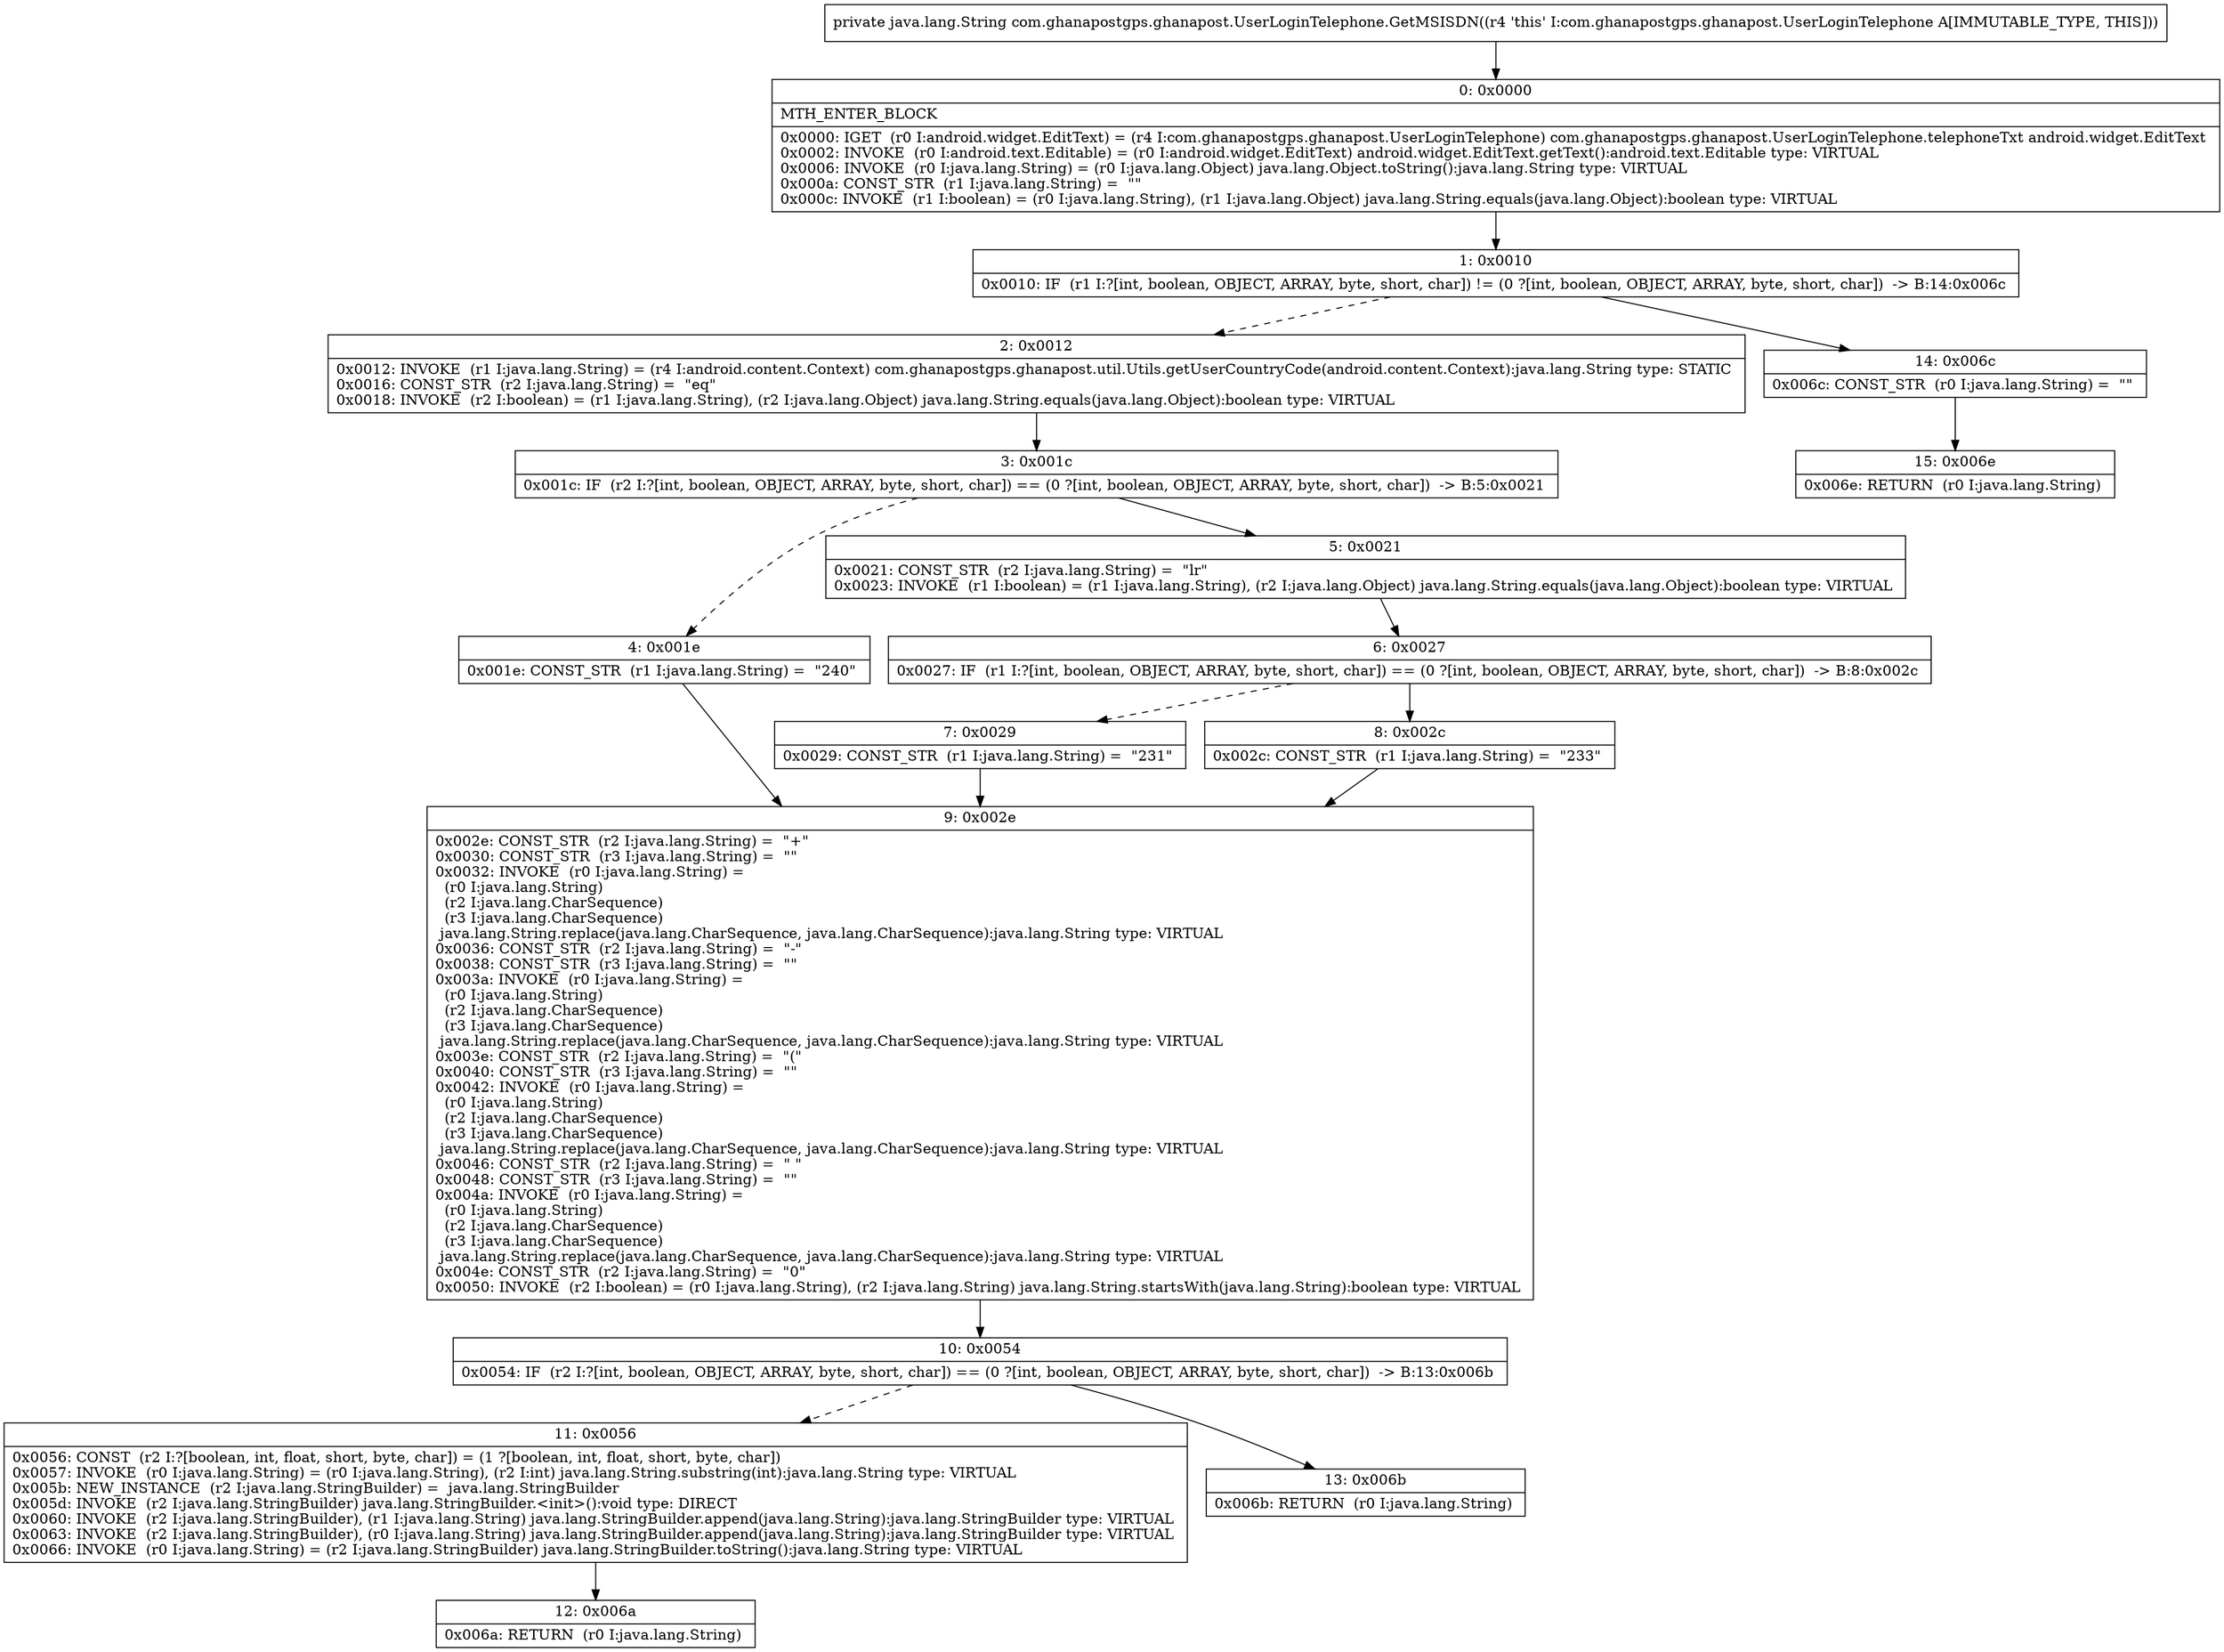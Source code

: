 digraph "CFG forcom.ghanapostgps.ghanapost.UserLoginTelephone.GetMSISDN()Ljava\/lang\/String;" {
Node_0 [shape=record,label="{0\:\ 0x0000|MTH_ENTER_BLOCK\l|0x0000: IGET  (r0 I:android.widget.EditText) = (r4 I:com.ghanapostgps.ghanapost.UserLoginTelephone) com.ghanapostgps.ghanapost.UserLoginTelephone.telephoneTxt android.widget.EditText \l0x0002: INVOKE  (r0 I:android.text.Editable) = (r0 I:android.widget.EditText) android.widget.EditText.getText():android.text.Editable type: VIRTUAL \l0x0006: INVOKE  (r0 I:java.lang.String) = (r0 I:java.lang.Object) java.lang.Object.toString():java.lang.String type: VIRTUAL \l0x000a: CONST_STR  (r1 I:java.lang.String) =  \"\" \l0x000c: INVOKE  (r1 I:boolean) = (r0 I:java.lang.String), (r1 I:java.lang.Object) java.lang.String.equals(java.lang.Object):boolean type: VIRTUAL \l}"];
Node_1 [shape=record,label="{1\:\ 0x0010|0x0010: IF  (r1 I:?[int, boolean, OBJECT, ARRAY, byte, short, char]) != (0 ?[int, boolean, OBJECT, ARRAY, byte, short, char])  \-\> B:14:0x006c \l}"];
Node_2 [shape=record,label="{2\:\ 0x0012|0x0012: INVOKE  (r1 I:java.lang.String) = (r4 I:android.content.Context) com.ghanapostgps.ghanapost.util.Utils.getUserCountryCode(android.content.Context):java.lang.String type: STATIC \l0x0016: CONST_STR  (r2 I:java.lang.String) =  \"eq\" \l0x0018: INVOKE  (r2 I:boolean) = (r1 I:java.lang.String), (r2 I:java.lang.Object) java.lang.String.equals(java.lang.Object):boolean type: VIRTUAL \l}"];
Node_3 [shape=record,label="{3\:\ 0x001c|0x001c: IF  (r2 I:?[int, boolean, OBJECT, ARRAY, byte, short, char]) == (0 ?[int, boolean, OBJECT, ARRAY, byte, short, char])  \-\> B:5:0x0021 \l}"];
Node_4 [shape=record,label="{4\:\ 0x001e|0x001e: CONST_STR  (r1 I:java.lang.String) =  \"240\" \l}"];
Node_5 [shape=record,label="{5\:\ 0x0021|0x0021: CONST_STR  (r2 I:java.lang.String) =  \"lr\" \l0x0023: INVOKE  (r1 I:boolean) = (r1 I:java.lang.String), (r2 I:java.lang.Object) java.lang.String.equals(java.lang.Object):boolean type: VIRTUAL \l}"];
Node_6 [shape=record,label="{6\:\ 0x0027|0x0027: IF  (r1 I:?[int, boolean, OBJECT, ARRAY, byte, short, char]) == (0 ?[int, boolean, OBJECT, ARRAY, byte, short, char])  \-\> B:8:0x002c \l}"];
Node_7 [shape=record,label="{7\:\ 0x0029|0x0029: CONST_STR  (r1 I:java.lang.String) =  \"231\" \l}"];
Node_8 [shape=record,label="{8\:\ 0x002c|0x002c: CONST_STR  (r1 I:java.lang.String) =  \"233\" \l}"];
Node_9 [shape=record,label="{9\:\ 0x002e|0x002e: CONST_STR  (r2 I:java.lang.String) =  \"+\" \l0x0030: CONST_STR  (r3 I:java.lang.String) =  \"\" \l0x0032: INVOKE  (r0 I:java.lang.String) = \l  (r0 I:java.lang.String)\l  (r2 I:java.lang.CharSequence)\l  (r3 I:java.lang.CharSequence)\l java.lang.String.replace(java.lang.CharSequence, java.lang.CharSequence):java.lang.String type: VIRTUAL \l0x0036: CONST_STR  (r2 I:java.lang.String) =  \"\-\" \l0x0038: CONST_STR  (r3 I:java.lang.String) =  \"\" \l0x003a: INVOKE  (r0 I:java.lang.String) = \l  (r0 I:java.lang.String)\l  (r2 I:java.lang.CharSequence)\l  (r3 I:java.lang.CharSequence)\l java.lang.String.replace(java.lang.CharSequence, java.lang.CharSequence):java.lang.String type: VIRTUAL \l0x003e: CONST_STR  (r2 I:java.lang.String) =  \"(\" \l0x0040: CONST_STR  (r3 I:java.lang.String) =  \"\" \l0x0042: INVOKE  (r0 I:java.lang.String) = \l  (r0 I:java.lang.String)\l  (r2 I:java.lang.CharSequence)\l  (r3 I:java.lang.CharSequence)\l java.lang.String.replace(java.lang.CharSequence, java.lang.CharSequence):java.lang.String type: VIRTUAL \l0x0046: CONST_STR  (r2 I:java.lang.String) =  \" \" \l0x0048: CONST_STR  (r3 I:java.lang.String) =  \"\" \l0x004a: INVOKE  (r0 I:java.lang.String) = \l  (r0 I:java.lang.String)\l  (r2 I:java.lang.CharSequence)\l  (r3 I:java.lang.CharSequence)\l java.lang.String.replace(java.lang.CharSequence, java.lang.CharSequence):java.lang.String type: VIRTUAL \l0x004e: CONST_STR  (r2 I:java.lang.String) =  \"0\" \l0x0050: INVOKE  (r2 I:boolean) = (r0 I:java.lang.String), (r2 I:java.lang.String) java.lang.String.startsWith(java.lang.String):boolean type: VIRTUAL \l}"];
Node_10 [shape=record,label="{10\:\ 0x0054|0x0054: IF  (r2 I:?[int, boolean, OBJECT, ARRAY, byte, short, char]) == (0 ?[int, boolean, OBJECT, ARRAY, byte, short, char])  \-\> B:13:0x006b \l}"];
Node_11 [shape=record,label="{11\:\ 0x0056|0x0056: CONST  (r2 I:?[boolean, int, float, short, byte, char]) = (1 ?[boolean, int, float, short, byte, char]) \l0x0057: INVOKE  (r0 I:java.lang.String) = (r0 I:java.lang.String), (r2 I:int) java.lang.String.substring(int):java.lang.String type: VIRTUAL \l0x005b: NEW_INSTANCE  (r2 I:java.lang.StringBuilder) =  java.lang.StringBuilder \l0x005d: INVOKE  (r2 I:java.lang.StringBuilder) java.lang.StringBuilder.\<init\>():void type: DIRECT \l0x0060: INVOKE  (r2 I:java.lang.StringBuilder), (r1 I:java.lang.String) java.lang.StringBuilder.append(java.lang.String):java.lang.StringBuilder type: VIRTUAL \l0x0063: INVOKE  (r2 I:java.lang.StringBuilder), (r0 I:java.lang.String) java.lang.StringBuilder.append(java.lang.String):java.lang.StringBuilder type: VIRTUAL \l0x0066: INVOKE  (r0 I:java.lang.String) = (r2 I:java.lang.StringBuilder) java.lang.StringBuilder.toString():java.lang.String type: VIRTUAL \l}"];
Node_12 [shape=record,label="{12\:\ 0x006a|0x006a: RETURN  (r0 I:java.lang.String) \l}"];
Node_13 [shape=record,label="{13\:\ 0x006b|0x006b: RETURN  (r0 I:java.lang.String) \l}"];
Node_14 [shape=record,label="{14\:\ 0x006c|0x006c: CONST_STR  (r0 I:java.lang.String) =  \"\" \l}"];
Node_15 [shape=record,label="{15\:\ 0x006e|0x006e: RETURN  (r0 I:java.lang.String) \l}"];
MethodNode[shape=record,label="{private java.lang.String com.ghanapostgps.ghanapost.UserLoginTelephone.GetMSISDN((r4 'this' I:com.ghanapostgps.ghanapost.UserLoginTelephone A[IMMUTABLE_TYPE, THIS])) }"];
MethodNode -> Node_0;
Node_0 -> Node_1;
Node_1 -> Node_2[style=dashed];
Node_1 -> Node_14;
Node_2 -> Node_3;
Node_3 -> Node_4[style=dashed];
Node_3 -> Node_5;
Node_4 -> Node_9;
Node_5 -> Node_6;
Node_6 -> Node_7[style=dashed];
Node_6 -> Node_8;
Node_7 -> Node_9;
Node_8 -> Node_9;
Node_9 -> Node_10;
Node_10 -> Node_11[style=dashed];
Node_10 -> Node_13;
Node_11 -> Node_12;
Node_14 -> Node_15;
}


